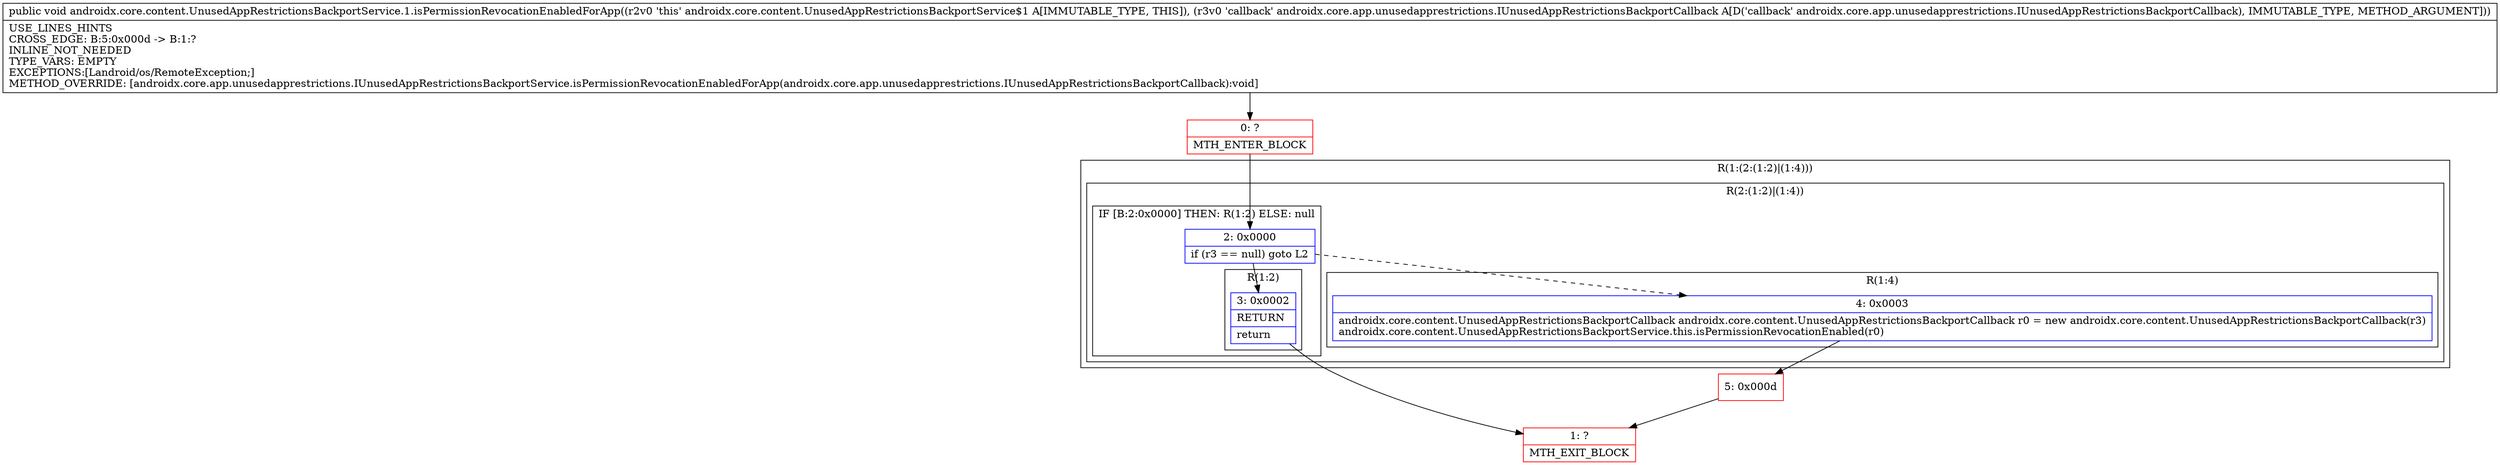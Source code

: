digraph "CFG forandroidx.core.content.UnusedAppRestrictionsBackportService.1.isPermissionRevocationEnabledForApp(Landroidx\/core\/app\/unusedapprestrictions\/IUnusedAppRestrictionsBackportCallback;)V" {
subgraph cluster_Region_1249057631 {
label = "R(1:(2:(1:2)|(1:4)))";
node [shape=record,color=blue];
subgraph cluster_Region_1639500773 {
label = "R(2:(1:2)|(1:4))";
node [shape=record,color=blue];
subgraph cluster_IfRegion_1982965024 {
label = "IF [B:2:0x0000] THEN: R(1:2) ELSE: null";
node [shape=record,color=blue];
Node_2 [shape=record,label="{2\:\ 0x0000|if (r3 == null) goto L2\l}"];
subgraph cluster_Region_461959714 {
label = "R(1:2)";
node [shape=record,color=blue];
Node_3 [shape=record,label="{3\:\ 0x0002|RETURN\l|return\l}"];
}
}
subgraph cluster_Region_2112541005 {
label = "R(1:4)";
node [shape=record,color=blue];
Node_4 [shape=record,label="{4\:\ 0x0003|androidx.core.content.UnusedAppRestrictionsBackportCallback androidx.core.content.UnusedAppRestrictionsBackportCallback r0 = new androidx.core.content.UnusedAppRestrictionsBackportCallback(r3)\landroidx.core.content.UnusedAppRestrictionsBackportService.this.isPermissionRevocationEnabled(r0)\l}"];
}
}
}
Node_0 [shape=record,color=red,label="{0\:\ ?|MTH_ENTER_BLOCK\l}"];
Node_1 [shape=record,color=red,label="{1\:\ ?|MTH_EXIT_BLOCK\l}"];
Node_5 [shape=record,color=red,label="{5\:\ 0x000d}"];
MethodNode[shape=record,label="{public void androidx.core.content.UnusedAppRestrictionsBackportService.1.isPermissionRevocationEnabledForApp((r2v0 'this' androidx.core.content.UnusedAppRestrictionsBackportService$1 A[IMMUTABLE_TYPE, THIS]), (r3v0 'callback' androidx.core.app.unusedapprestrictions.IUnusedAppRestrictionsBackportCallback A[D('callback' androidx.core.app.unusedapprestrictions.IUnusedAppRestrictionsBackportCallback), IMMUTABLE_TYPE, METHOD_ARGUMENT]))  | USE_LINES_HINTS\lCROSS_EDGE: B:5:0x000d \-\> B:1:?\lINLINE_NOT_NEEDED\lTYPE_VARS: EMPTY\lEXCEPTIONS:[Landroid\/os\/RemoteException;]\lMETHOD_OVERRIDE: [androidx.core.app.unusedapprestrictions.IUnusedAppRestrictionsBackportService.isPermissionRevocationEnabledForApp(androidx.core.app.unusedapprestrictions.IUnusedAppRestrictionsBackportCallback):void]\l}"];
MethodNode -> Node_0;Node_2 -> Node_3;
Node_2 -> Node_4[style=dashed];
Node_3 -> Node_1;
Node_4 -> Node_5;
Node_0 -> Node_2;
Node_5 -> Node_1;
}

